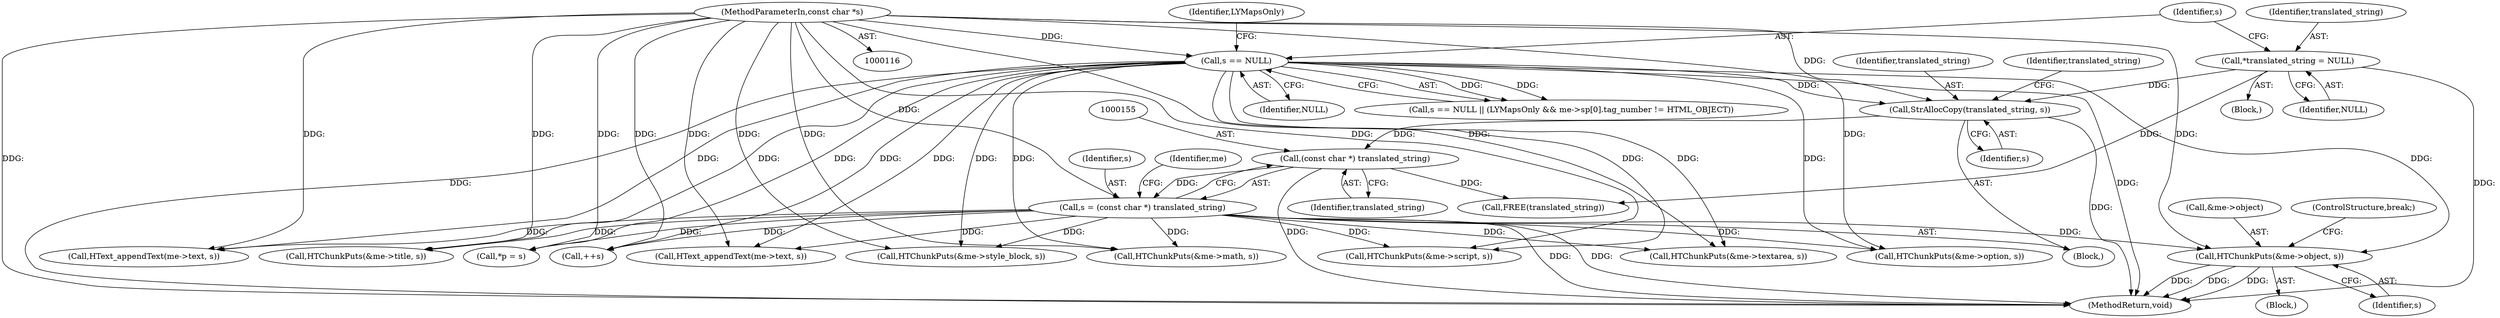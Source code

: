 digraph "1_lynx-snapshots_280a61b300a1614f6037efc0902ff7ecf17146e9@del" {
"1000203" [label="(Call,HTChunkPuts(&me->object, s))"];
"1000126" [label="(Call,s == NULL)"];
"1000118" [label="(MethodParameterIn,const char *s)"];
"1000152" [label="(Call,s = (const char *) translated_string)"];
"1000154" [label="(Call,(const char *) translated_string)"];
"1000144" [label="(Call,StrAllocCopy(translated_string, s))"];
"1000121" [label="(Call,*translated_string = NULL)"];
"1000208" [label="(Identifier,s)"];
"1000149" [label="(Identifier,translated_string)"];
"1000145" [label="(Identifier,translated_string)"];
"1000259" [label="(Call,HText_appendText(me->text, s))"];
"1000204" [label="(Call,&me->object)"];
"1000169" [label="(Call,HTChunkPuts(&me->title, s))"];
"1000128" [label="(Identifier,NULL)"];
"1000165" [label="(Block,)"];
"1000130" [label="(Identifier,LYMapsOnly)"];
"1000268" [label="(Call,*p = s)"];
"1000121" [label="(Call,*translated_string = NULL)"];
"1000470" [label="(Call,FREE(translated_string))"];
"1000252" [label="(Call,++s)"];
"1000123" [label="(Identifier,NULL)"];
"1000153" [label="(Identifier,s)"];
"1000144" [label="(Call,StrAllocCopy(translated_string, s))"];
"1000119" [label="(Block,)"];
"1000196" [label="(Call,HText_appendText(me->text, s))"];
"1000125" [label="(Call,s == NULL || (LYMapsOnly && me->sp[0].tag_number != HTML_OBJECT))"];
"1000122" [label="(Identifier,translated_string)"];
"1000209" [label="(ControlStructure,break;)"];
"1000161" [label="(Identifier,me)"];
"1000156" [label="(Identifier,translated_string)"];
"1000472" [label="(MethodReturn,void)"];
"1000203" [label="(Call,HTChunkPuts(&me->object, s))"];
"1000154" [label="(Call,(const char *) translated_string)"];
"1000152" [label="(Call,s = (const char *) translated_string)"];
"1000118" [label="(MethodParameterIn,const char *s)"];
"1000127" [label="(Identifier,s)"];
"1000143" [label="(Block,)"];
"1000126" [label="(Call,s == NULL)"];
"1000177" [label="(Call,HTChunkPuts(&me->style_block, s))"];
"1000228" [label="(Call,HTChunkPuts(&me->math, s))"];
"1000146" [label="(Identifier,s)"];
"1000185" [label="(Call,HTChunkPuts(&me->script, s))"];
"1000211" [label="(Call,HTChunkPuts(&me->textarea, s))"];
"1000220" [label="(Call,HTChunkPuts(&me->option, s))"];
"1000203" -> "1000165"  [label="AST: "];
"1000203" -> "1000208"  [label="CFG: "];
"1000204" -> "1000203"  [label="AST: "];
"1000208" -> "1000203"  [label="AST: "];
"1000209" -> "1000203"  [label="CFG: "];
"1000203" -> "1000472"  [label="DDG: "];
"1000203" -> "1000472"  [label="DDG: "];
"1000203" -> "1000472"  [label="DDG: "];
"1000126" -> "1000203"  [label="DDG: "];
"1000152" -> "1000203"  [label="DDG: "];
"1000118" -> "1000203"  [label="DDG: "];
"1000126" -> "1000125"  [label="AST: "];
"1000126" -> "1000128"  [label="CFG: "];
"1000127" -> "1000126"  [label="AST: "];
"1000128" -> "1000126"  [label="AST: "];
"1000130" -> "1000126"  [label="CFG: "];
"1000125" -> "1000126"  [label="CFG: "];
"1000126" -> "1000472"  [label="DDG: "];
"1000126" -> "1000472"  [label="DDG: "];
"1000126" -> "1000125"  [label="DDG: "];
"1000126" -> "1000125"  [label="DDG: "];
"1000118" -> "1000126"  [label="DDG: "];
"1000126" -> "1000144"  [label="DDG: "];
"1000126" -> "1000169"  [label="DDG: "];
"1000126" -> "1000177"  [label="DDG: "];
"1000126" -> "1000185"  [label="DDG: "];
"1000126" -> "1000196"  [label="DDG: "];
"1000126" -> "1000211"  [label="DDG: "];
"1000126" -> "1000220"  [label="DDG: "];
"1000126" -> "1000228"  [label="DDG: "];
"1000126" -> "1000252"  [label="DDG: "];
"1000126" -> "1000259"  [label="DDG: "];
"1000126" -> "1000268"  [label="DDG: "];
"1000118" -> "1000116"  [label="AST: "];
"1000118" -> "1000472"  [label="DDG: "];
"1000118" -> "1000144"  [label="DDG: "];
"1000118" -> "1000152"  [label="DDG: "];
"1000118" -> "1000169"  [label="DDG: "];
"1000118" -> "1000177"  [label="DDG: "];
"1000118" -> "1000185"  [label="DDG: "];
"1000118" -> "1000196"  [label="DDG: "];
"1000118" -> "1000211"  [label="DDG: "];
"1000118" -> "1000220"  [label="DDG: "];
"1000118" -> "1000228"  [label="DDG: "];
"1000118" -> "1000252"  [label="DDG: "];
"1000118" -> "1000259"  [label="DDG: "];
"1000118" -> "1000268"  [label="DDG: "];
"1000152" -> "1000143"  [label="AST: "];
"1000152" -> "1000154"  [label="CFG: "];
"1000153" -> "1000152"  [label="AST: "];
"1000154" -> "1000152"  [label="AST: "];
"1000161" -> "1000152"  [label="CFG: "];
"1000152" -> "1000472"  [label="DDG: "];
"1000152" -> "1000472"  [label="DDG: "];
"1000154" -> "1000152"  [label="DDG: "];
"1000152" -> "1000169"  [label="DDG: "];
"1000152" -> "1000177"  [label="DDG: "];
"1000152" -> "1000185"  [label="DDG: "];
"1000152" -> "1000196"  [label="DDG: "];
"1000152" -> "1000211"  [label="DDG: "];
"1000152" -> "1000220"  [label="DDG: "];
"1000152" -> "1000228"  [label="DDG: "];
"1000152" -> "1000252"  [label="DDG: "];
"1000152" -> "1000259"  [label="DDG: "];
"1000152" -> "1000268"  [label="DDG: "];
"1000154" -> "1000156"  [label="CFG: "];
"1000155" -> "1000154"  [label="AST: "];
"1000156" -> "1000154"  [label="AST: "];
"1000154" -> "1000472"  [label="DDG: "];
"1000144" -> "1000154"  [label="DDG: "];
"1000154" -> "1000470"  [label="DDG: "];
"1000144" -> "1000143"  [label="AST: "];
"1000144" -> "1000146"  [label="CFG: "];
"1000145" -> "1000144"  [label="AST: "];
"1000146" -> "1000144"  [label="AST: "];
"1000149" -> "1000144"  [label="CFG: "];
"1000144" -> "1000472"  [label="DDG: "];
"1000121" -> "1000144"  [label="DDG: "];
"1000121" -> "1000119"  [label="AST: "];
"1000121" -> "1000123"  [label="CFG: "];
"1000122" -> "1000121"  [label="AST: "];
"1000123" -> "1000121"  [label="AST: "];
"1000127" -> "1000121"  [label="CFG: "];
"1000121" -> "1000472"  [label="DDG: "];
"1000121" -> "1000470"  [label="DDG: "];
}
